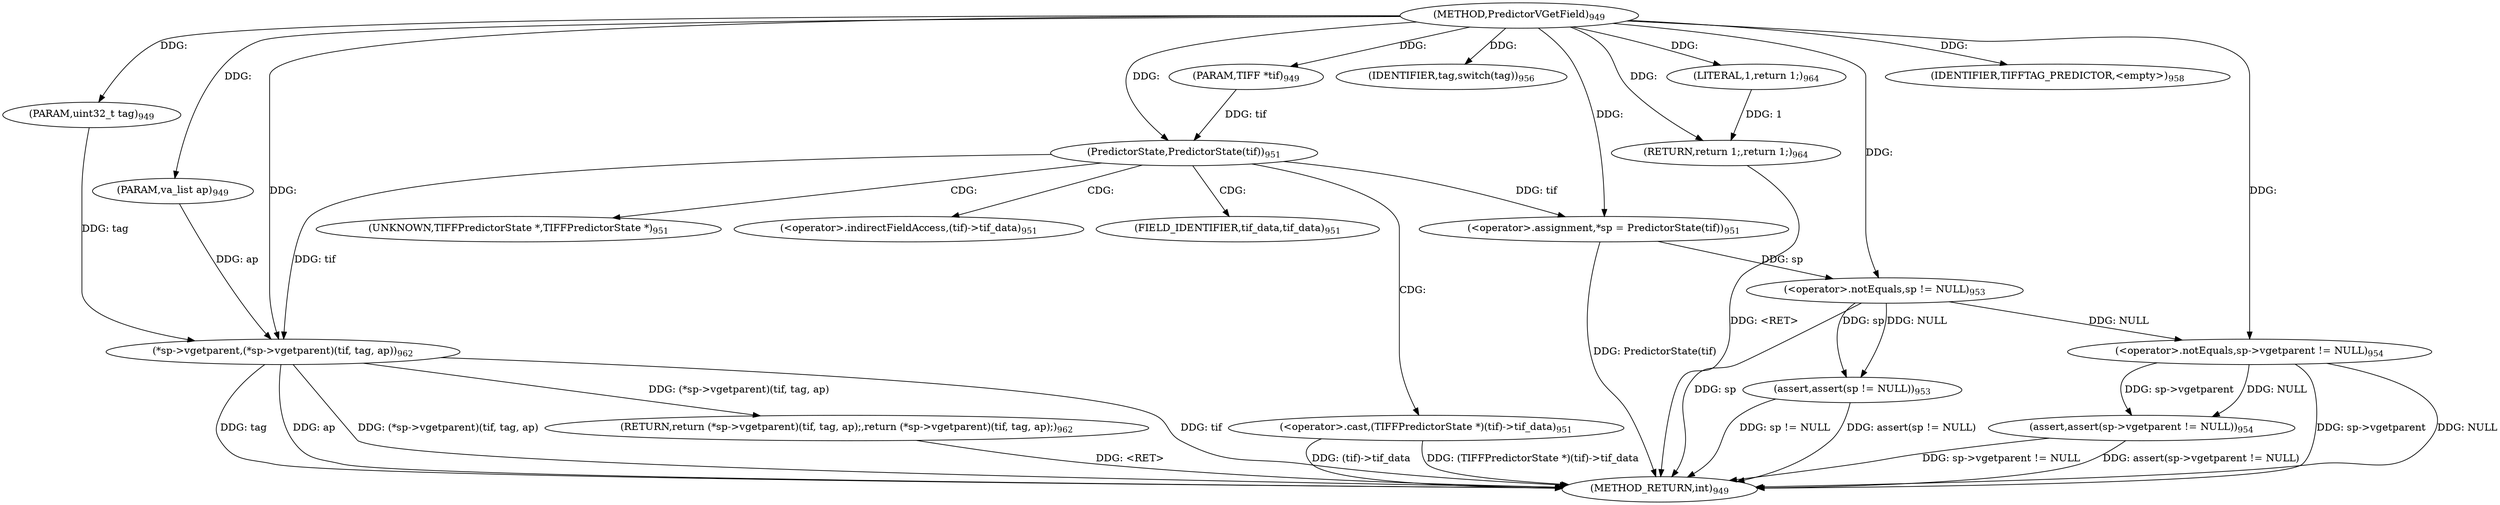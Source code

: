 digraph "PredictorVGetField" {  
"39322" [label = <(METHOD,PredictorVGetField)<SUB>949</SUB>> ]
"39367" [label = <(METHOD_RETURN,int)<SUB>949</SUB>> ]
"39323" [label = <(PARAM,TIFF *tif)<SUB>949</SUB>> ]
"39324" [label = <(PARAM,uint32_t tag)<SUB>949</SUB>> ]
"39325" [label = <(PARAM,va_list ap)<SUB>949</SUB>> ]
"39328" [label = <(&lt;operator&gt;.assignment,*sp = PredictorState(tif))<SUB>951</SUB>> ]
"39338" [label = <(assert,assert(sp != NULL))<SUB>953</SUB>> ]
"39342" [label = <(assert,assert(sp-&gt;vgetparent != NULL))<SUB>954</SUB>> ]
"39365" [label = <(RETURN,return 1;,return 1;)<SUB>964</SUB>> ]
"39349" [label = <(IDENTIFIER,tag,switch(tag))<SUB>956</SUB>> ]
"39366" [label = <(LITERAL,1,return 1;)<SUB>964</SUB>> ]
"39330" [label = <(PredictorState,PredictorState(tif))<SUB>951</SUB>> ]
"39339" [label = <(&lt;operator&gt;.notEquals,sp != NULL)<SUB>953</SUB>> ]
"39343" [label = <(&lt;operator&gt;.notEquals,sp-&gt;vgetparent != NULL)<SUB>954</SUB>> ]
"39352" [label = <(IDENTIFIER,TIFFTAG_PREDICTOR,&lt;empty&gt;)<SUB>958</SUB>> ]
"39356" [label = <(RETURN,return (*sp-&gt;vgetparent)(tif, tag, ap);,return (*sp-&gt;vgetparent)(tif, tag, ap);)<SUB>962</SUB>> ]
"39333" [label = <(&lt;operator&gt;.cast,(TIFFPredictorState *)(tif)-&gt;tif_data)<SUB>951</SUB>> ]
"39357" [label = <(*sp-&gt;vgetparent,(*sp-&gt;vgetparent)(tif, tag, ap))<SUB>962</SUB>> ]
"39334" [label = <(UNKNOWN,TIFFPredictorState *,TIFFPredictorState *)<SUB>951</SUB>> ]
"39335" [label = <(&lt;operator&gt;.indirectFieldAccess,(tif)-&gt;tif_data)<SUB>951</SUB>> ]
"39337" [label = <(FIELD_IDENTIFIER,tif_data,tif_data)<SUB>951</SUB>> ]
  "39356" -> "39367"  [ label = "DDG: &lt;RET&gt;"] 
  "39365" -> "39367"  [ label = "DDG: &lt;RET&gt;"] 
  "39328" -> "39367"  [ label = "DDG: PredictorState(tif)"] 
  "39333" -> "39367"  [ label = "DDG: (tif)-&gt;tif_data"] 
  "39333" -> "39367"  [ label = "DDG: (TIFFPredictorState *)(tif)-&gt;tif_data"] 
  "39339" -> "39367"  [ label = "DDG: sp"] 
  "39338" -> "39367"  [ label = "DDG: sp != NULL"] 
  "39338" -> "39367"  [ label = "DDG: assert(sp != NULL)"] 
  "39343" -> "39367"  [ label = "DDG: sp-&gt;vgetparent"] 
  "39343" -> "39367"  [ label = "DDG: NULL"] 
  "39342" -> "39367"  [ label = "DDG: sp-&gt;vgetparent != NULL"] 
  "39342" -> "39367"  [ label = "DDG: assert(sp-&gt;vgetparent != NULL)"] 
  "39357" -> "39367"  [ label = "DDG: tif"] 
  "39357" -> "39367"  [ label = "DDG: tag"] 
  "39357" -> "39367"  [ label = "DDG: ap"] 
  "39357" -> "39367"  [ label = "DDG: (*sp-&gt;vgetparent)(tif, tag, ap)"] 
  "39322" -> "39323"  [ label = "DDG: "] 
  "39322" -> "39324"  [ label = "DDG: "] 
  "39322" -> "39325"  [ label = "DDG: "] 
  "39330" -> "39328"  [ label = "DDG: tif"] 
  "39366" -> "39365"  [ label = "DDG: 1"] 
  "39322" -> "39365"  [ label = "DDG: "] 
  "39322" -> "39328"  [ label = "DDG: "] 
  "39339" -> "39338"  [ label = "DDG: sp"] 
  "39339" -> "39338"  [ label = "DDG: NULL"] 
  "39343" -> "39342"  [ label = "DDG: sp-&gt;vgetparent"] 
  "39343" -> "39342"  [ label = "DDG: NULL"] 
  "39322" -> "39349"  [ label = "DDG: "] 
  "39322" -> "39366"  [ label = "DDG: "] 
  "39323" -> "39330"  [ label = "DDG: tif"] 
  "39322" -> "39330"  [ label = "DDG: "] 
  "39328" -> "39339"  [ label = "DDG: sp"] 
  "39322" -> "39339"  [ label = "DDG: "] 
  "39339" -> "39343"  [ label = "DDG: NULL"] 
  "39322" -> "39343"  [ label = "DDG: "] 
  "39322" -> "39352"  [ label = "DDG: "] 
  "39357" -> "39356"  [ label = "DDG: (*sp-&gt;vgetparent)(tif, tag, ap)"] 
  "39330" -> "39357"  [ label = "DDG: tif"] 
  "39322" -> "39357"  [ label = "DDG: "] 
  "39324" -> "39357"  [ label = "DDG: tag"] 
  "39325" -> "39357"  [ label = "DDG: ap"] 
  "39330" -> "39333"  [ label = "CDG: "] 
  "39330" -> "39334"  [ label = "CDG: "] 
  "39330" -> "39335"  [ label = "CDG: "] 
  "39330" -> "39337"  [ label = "CDG: "] 
}
